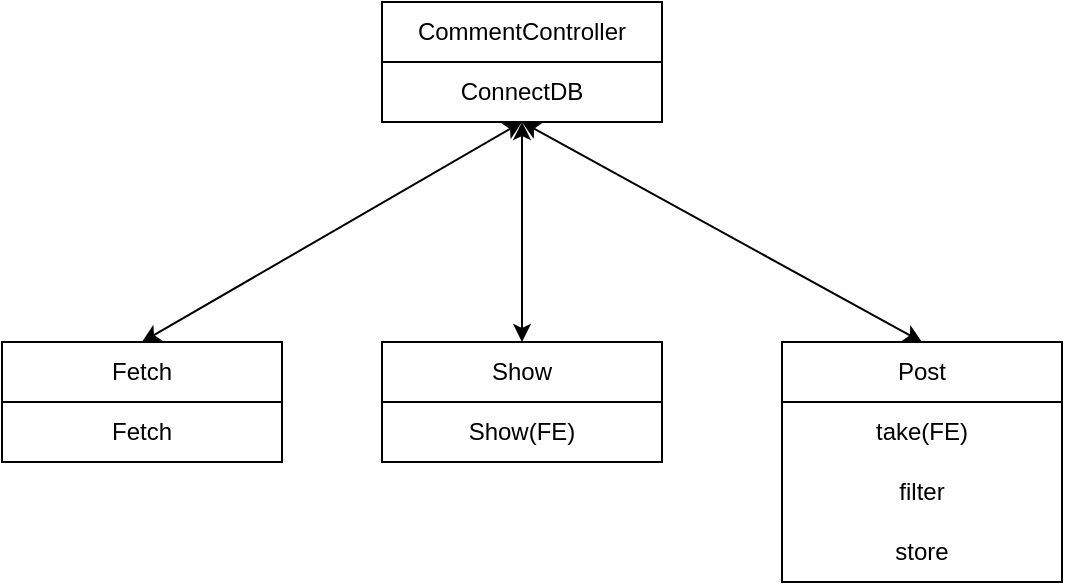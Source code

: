 <mxfile version="20.8.16" type="device"><diagram name="Page-1" id="MxPh6k6EE1rSvu9i_UrM"><mxGraphModel dx="1036" dy="606" grid="1" gridSize="10" guides="1" tooltips="1" connect="1" arrows="1" fold="1" page="1" pageScale="1" pageWidth="850" pageHeight="1100" math="0" shadow="0"><root><mxCell id="0"/><mxCell id="1" parent="0"/><mxCell id="jHyhojme2aQZF1ejlxqe-1" value="CommentController" style="swimlane;fontStyle=0;childLayout=stackLayout;horizontal=1;startSize=30;horizontalStack=0;resizeParent=1;resizeParentMax=0;resizeLast=0;collapsible=1;marginBottom=0;whiteSpace=wrap;html=1;" parent="1" vertex="1"><mxGeometry x="310" y="50" width="140" height="60" as="geometry"><mxRectangle x="360" y="70" width="140" height="30" as="alternateBounds"/></mxGeometry></mxCell><mxCell id="jHyhojme2aQZF1ejlxqe-18" value="ConnectDB" style="text;html=1;strokeColor=none;fillColor=none;align=center;verticalAlign=middle;whiteSpace=wrap;rounded=0;" parent="jHyhojme2aQZF1ejlxqe-1" vertex="1"><mxGeometry y="30" width="140" height="30" as="geometry"/></mxCell><mxCell id="jHyhojme2aQZF1ejlxqe-5" value="Fetch" style="swimlane;fontStyle=0;childLayout=stackLayout;horizontal=1;startSize=30;horizontalStack=0;resizeParent=1;resizeParentMax=0;resizeLast=0;collapsible=1;marginBottom=0;whiteSpace=wrap;html=1;" parent="1" vertex="1"><mxGeometry x="120" y="220" width="140" height="60" as="geometry"/></mxCell><mxCell id="jHyhojme2aQZF1ejlxqe-20" value="Fetch" style="text;html=1;strokeColor=none;fillColor=none;align=center;verticalAlign=middle;whiteSpace=wrap;rounded=0;" parent="jHyhojme2aQZF1ejlxqe-5" vertex="1"><mxGeometry y="30" width="140" height="30" as="geometry"/></mxCell><mxCell id="jHyhojme2aQZF1ejlxqe-6" value="Post" style="swimlane;fontStyle=0;childLayout=stackLayout;horizontal=1;startSize=30;horizontalStack=0;resizeParent=1;resizeParentMax=0;resizeLast=0;collapsible=1;marginBottom=0;whiteSpace=wrap;html=1;" parent="1" vertex="1"><mxGeometry x="510" y="220" width="140" height="120" as="geometry"/></mxCell><mxCell id="jHyhojme2aQZF1ejlxqe-22" value="take(FE)" style="text;html=1;strokeColor=none;fillColor=none;align=center;verticalAlign=middle;whiteSpace=wrap;rounded=0;" parent="jHyhojme2aQZF1ejlxqe-6" vertex="1"><mxGeometry y="30" width="140" height="30" as="geometry"/></mxCell><mxCell id="IBceaSL5_cCQfVx9EOGt-13" value="filter" style="text;html=1;strokeColor=none;fillColor=none;align=center;verticalAlign=middle;whiteSpace=wrap;rounded=0;" vertex="1" parent="jHyhojme2aQZF1ejlxqe-6"><mxGeometry y="60" width="140" height="30" as="geometry"/></mxCell><mxCell id="jHyhojme2aQZF1ejlxqe-23" value="store" style="text;html=1;strokeColor=none;fillColor=none;align=center;verticalAlign=middle;whiteSpace=wrap;rounded=0;" parent="jHyhojme2aQZF1ejlxqe-6" vertex="1"><mxGeometry y="90" width="140" height="30" as="geometry"/></mxCell><mxCell id="nVvB7USkijcU8134LBtg-5" value="Show" style="swimlane;fontStyle=0;childLayout=stackLayout;horizontal=1;startSize=30;horizontalStack=0;resizeParent=1;resizeParentMax=0;resizeLast=0;collapsible=1;marginBottom=0;whiteSpace=wrap;html=1;" parent="1" vertex="1"><mxGeometry x="310" y="220" width="140" height="60" as="geometry"/></mxCell><mxCell id="jHyhojme2aQZF1ejlxqe-21" value="Show(FE)" style="text;html=1;strokeColor=none;fillColor=none;align=center;verticalAlign=middle;whiteSpace=wrap;rounded=0;" parent="nVvB7USkijcU8134LBtg-5" vertex="1"><mxGeometry y="30" width="140" height="30" as="geometry"/></mxCell><mxCell id="nVvB7USkijcU8134LBtg-7" value="" style="endArrow=classic;startArrow=classic;html=1;rounded=0;entryX=0.5;entryY=1;entryDx=0;entryDy=0;exitX=0.5;exitY=0;exitDx=0;exitDy=0;" parent="1" source="nVvB7USkijcU8134LBtg-5" target="jHyhojme2aQZF1ejlxqe-18" edge="1"><mxGeometry width="50" height="50" relative="1" as="geometry"><mxPoint x="350" y="340" as="sourcePoint"/><mxPoint x="400" y="290" as="targetPoint"/></mxGeometry></mxCell><mxCell id="nVvB7USkijcU8134LBtg-8" value="" style="endArrow=classic;startArrow=classic;html=1;rounded=0;entryX=0.5;entryY=1;entryDx=0;entryDy=0;exitX=0.5;exitY=0;exitDx=0;exitDy=0;" parent="1" source="jHyhojme2aQZF1ejlxqe-5" target="jHyhojme2aQZF1ejlxqe-18" edge="1"><mxGeometry width="50" height="50" relative="1" as="geometry"><mxPoint x="350" y="340" as="sourcePoint"/><mxPoint x="400" y="290" as="targetPoint"/></mxGeometry></mxCell><mxCell id="nVvB7USkijcU8134LBtg-9" value="" style="endArrow=classic;startArrow=classic;html=1;rounded=0;entryX=0.5;entryY=1;entryDx=0;entryDy=0;exitX=0.5;exitY=0;exitDx=0;exitDy=0;" parent="1" source="jHyhojme2aQZF1ejlxqe-6" target="jHyhojme2aQZF1ejlxqe-18" edge="1"><mxGeometry width="50" height="50" relative="1" as="geometry"><mxPoint x="350" y="340" as="sourcePoint"/><mxPoint x="400" y="290" as="targetPoint"/></mxGeometry></mxCell></root></mxGraphModel></diagram></mxfile>
